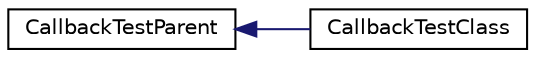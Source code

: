 digraph "Graphical Class Hierarchy"
{
 // LATEX_PDF_SIZE
  edge [fontname="Helvetica",fontsize="10",labelfontname="Helvetica",labelfontsize="10"];
  node [fontname="Helvetica",fontsize="10",shape=record];
  rankdir="LR";
  Node0 [label="CallbackTestParent",height=0.2,width=0.4,color="black", fillcolor="white", style="filled",URL="$class_callback_test_parent.html",tooltip=" "];
  Node0 -> Node1 [dir="back",color="midnightblue",fontsize="10",style="solid",fontname="Helvetica"];
  Node1 [label="CallbackTestClass",height=0.2,width=0.4,color="black", fillcolor="white", style="filled",URL="$class_callback_test_class.html",tooltip=" "];
}

